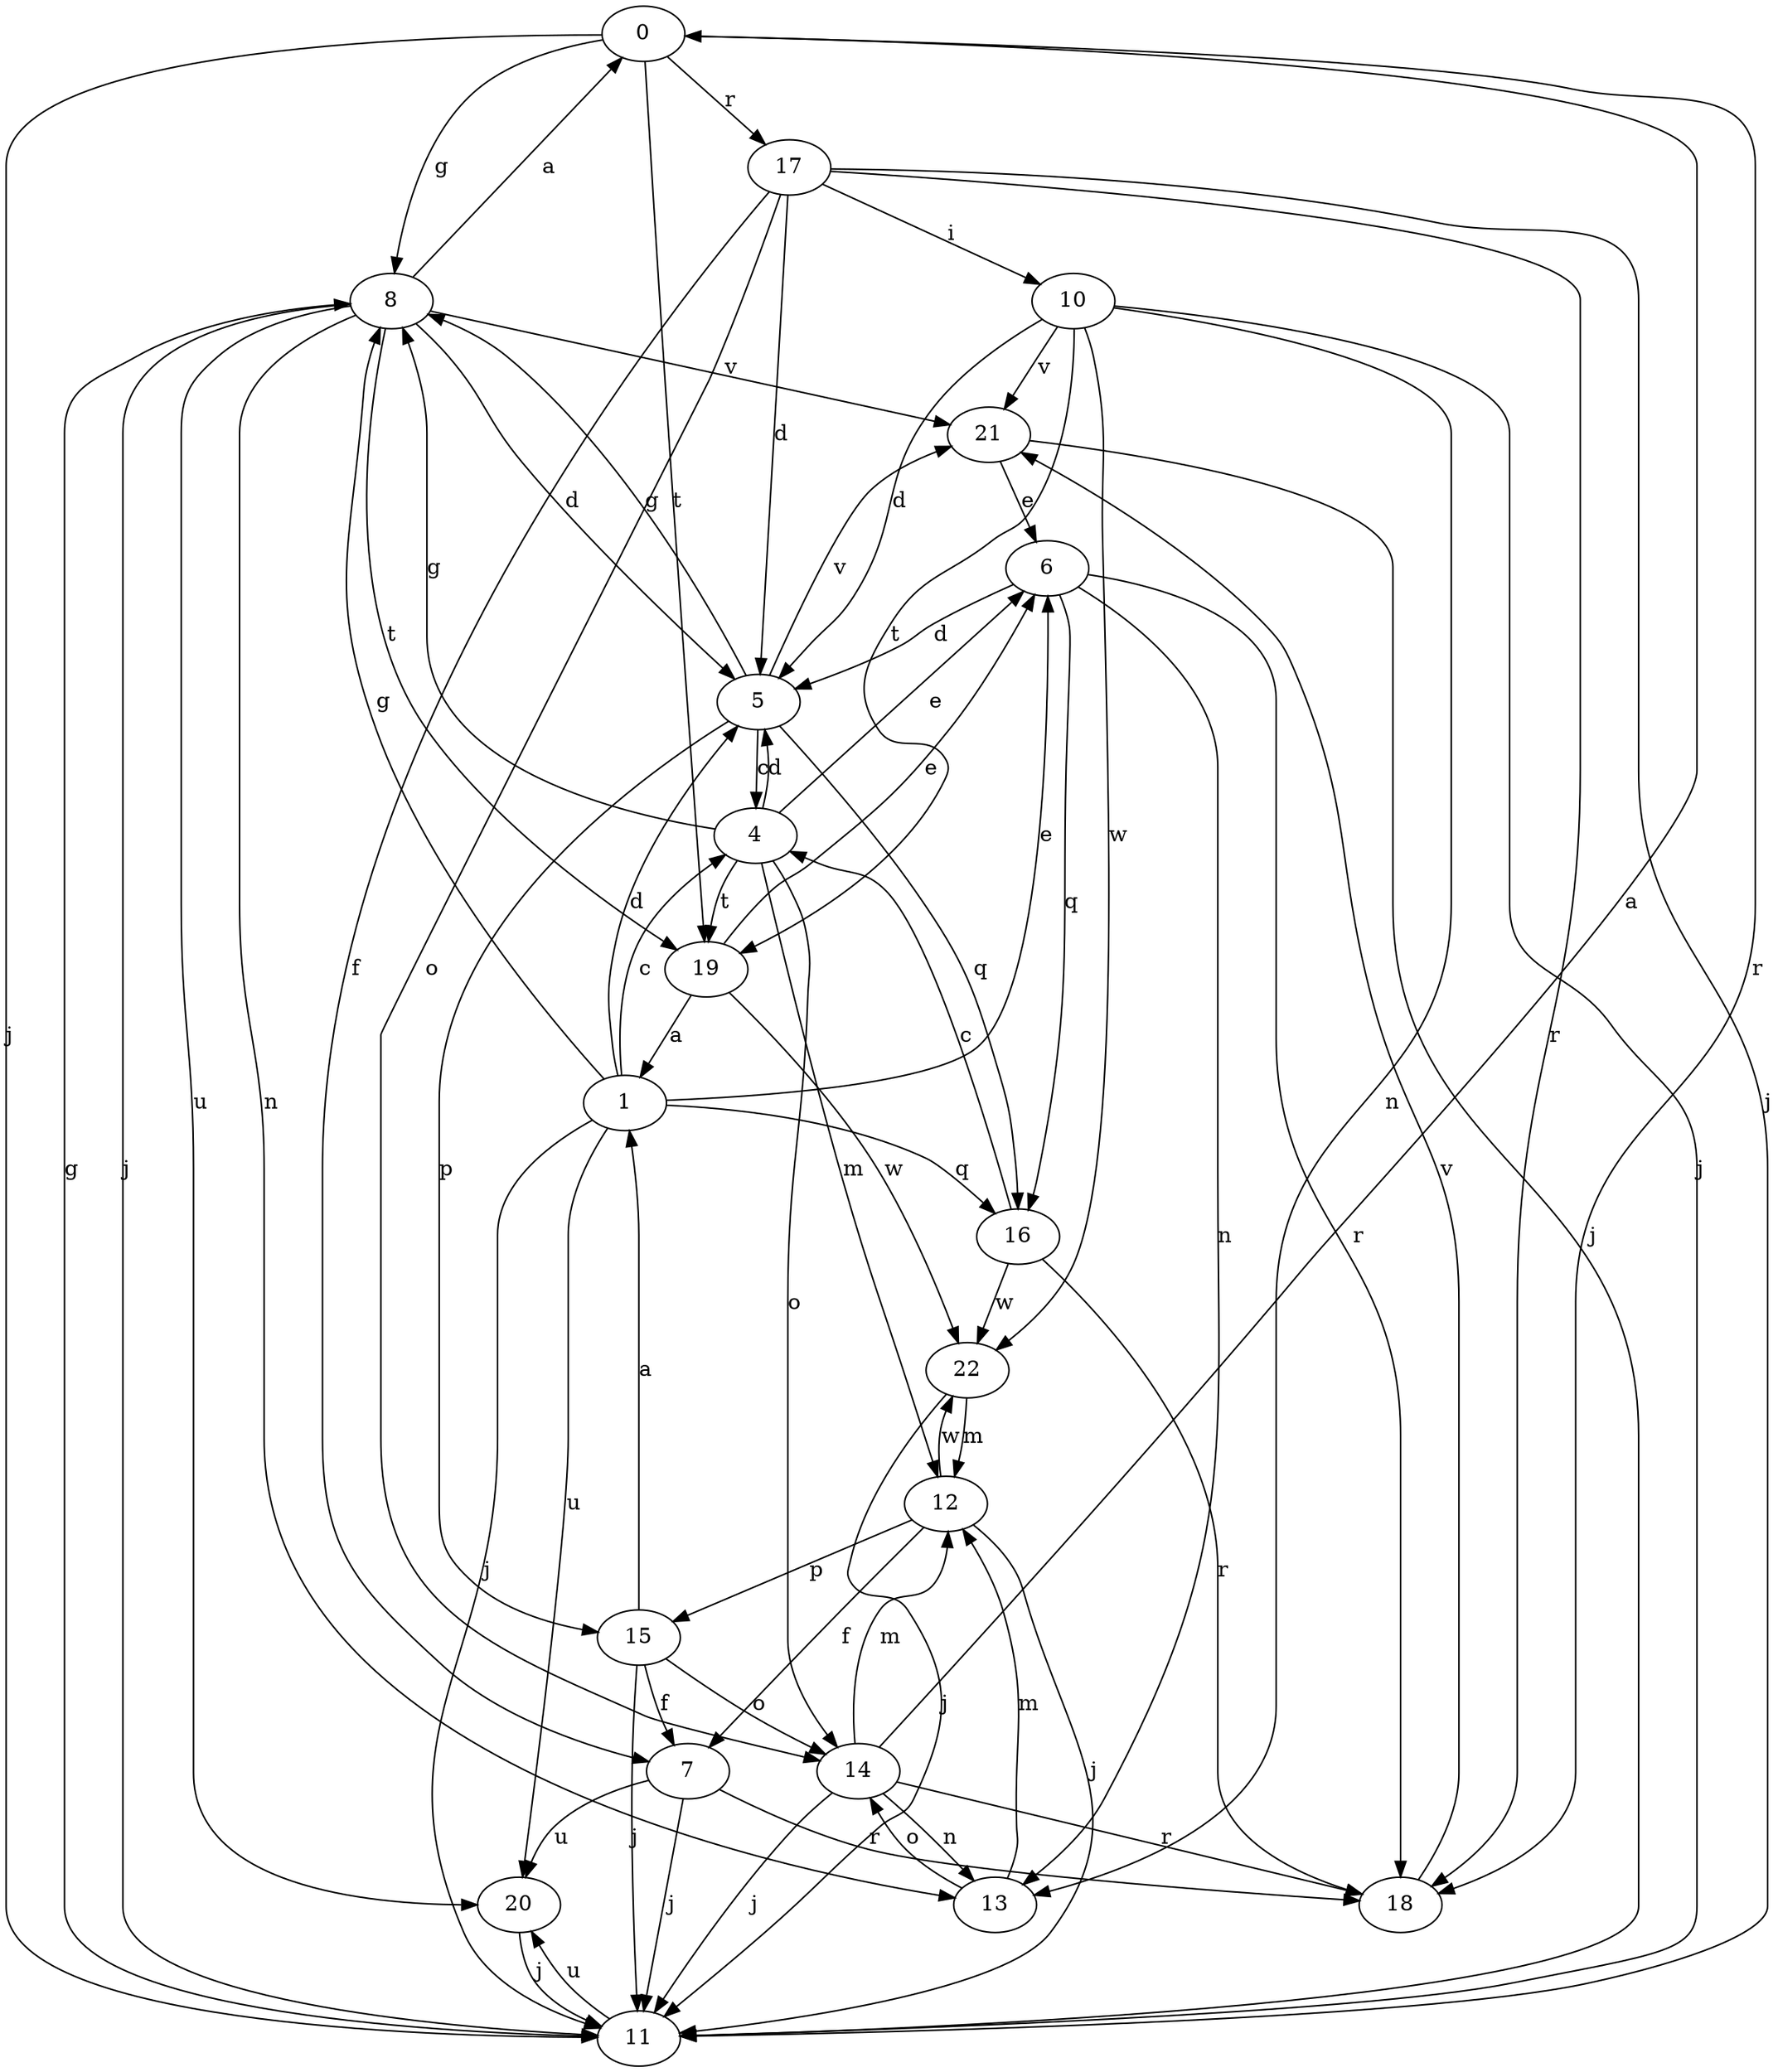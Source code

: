 strict digraph  {
0;
1;
4;
5;
6;
7;
8;
10;
11;
12;
13;
14;
15;
16;
17;
18;
19;
20;
21;
22;
0 -> 8  [label=g];
0 -> 11  [label=j];
0 -> 17  [label=r];
0 -> 18  [label=r];
0 -> 19  [label=t];
1 -> 4  [label=c];
1 -> 5  [label=d];
1 -> 6  [label=e];
1 -> 8  [label=g];
1 -> 11  [label=j];
1 -> 16  [label=q];
1 -> 20  [label=u];
4 -> 5  [label=d];
4 -> 6  [label=e];
4 -> 8  [label=g];
4 -> 12  [label=m];
4 -> 14  [label=o];
4 -> 19  [label=t];
5 -> 4  [label=c];
5 -> 8  [label=g];
5 -> 15  [label=p];
5 -> 16  [label=q];
5 -> 21  [label=v];
6 -> 5  [label=d];
6 -> 13  [label=n];
6 -> 16  [label=q];
6 -> 18  [label=r];
7 -> 11  [label=j];
7 -> 18  [label=r];
7 -> 20  [label=u];
8 -> 0  [label=a];
8 -> 5  [label=d];
8 -> 11  [label=j];
8 -> 13  [label=n];
8 -> 19  [label=t];
8 -> 20  [label=u];
8 -> 21  [label=v];
10 -> 5  [label=d];
10 -> 11  [label=j];
10 -> 13  [label=n];
10 -> 19  [label=t];
10 -> 21  [label=v];
10 -> 22  [label=w];
11 -> 8  [label=g];
11 -> 20  [label=u];
12 -> 7  [label=f];
12 -> 11  [label=j];
12 -> 15  [label=p];
12 -> 22  [label=w];
13 -> 12  [label=m];
13 -> 14  [label=o];
14 -> 0  [label=a];
14 -> 11  [label=j];
14 -> 12  [label=m];
14 -> 13  [label=n];
14 -> 18  [label=r];
15 -> 1  [label=a];
15 -> 7  [label=f];
15 -> 11  [label=j];
15 -> 14  [label=o];
16 -> 4  [label=c];
16 -> 18  [label=r];
16 -> 22  [label=w];
17 -> 5  [label=d];
17 -> 7  [label=f];
17 -> 10  [label=i];
17 -> 11  [label=j];
17 -> 14  [label=o];
17 -> 18  [label=r];
18 -> 21  [label=v];
19 -> 1  [label=a];
19 -> 6  [label=e];
19 -> 22  [label=w];
20 -> 11  [label=j];
21 -> 6  [label=e];
21 -> 11  [label=j];
22 -> 11  [label=j];
22 -> 12  [label=m];
}
